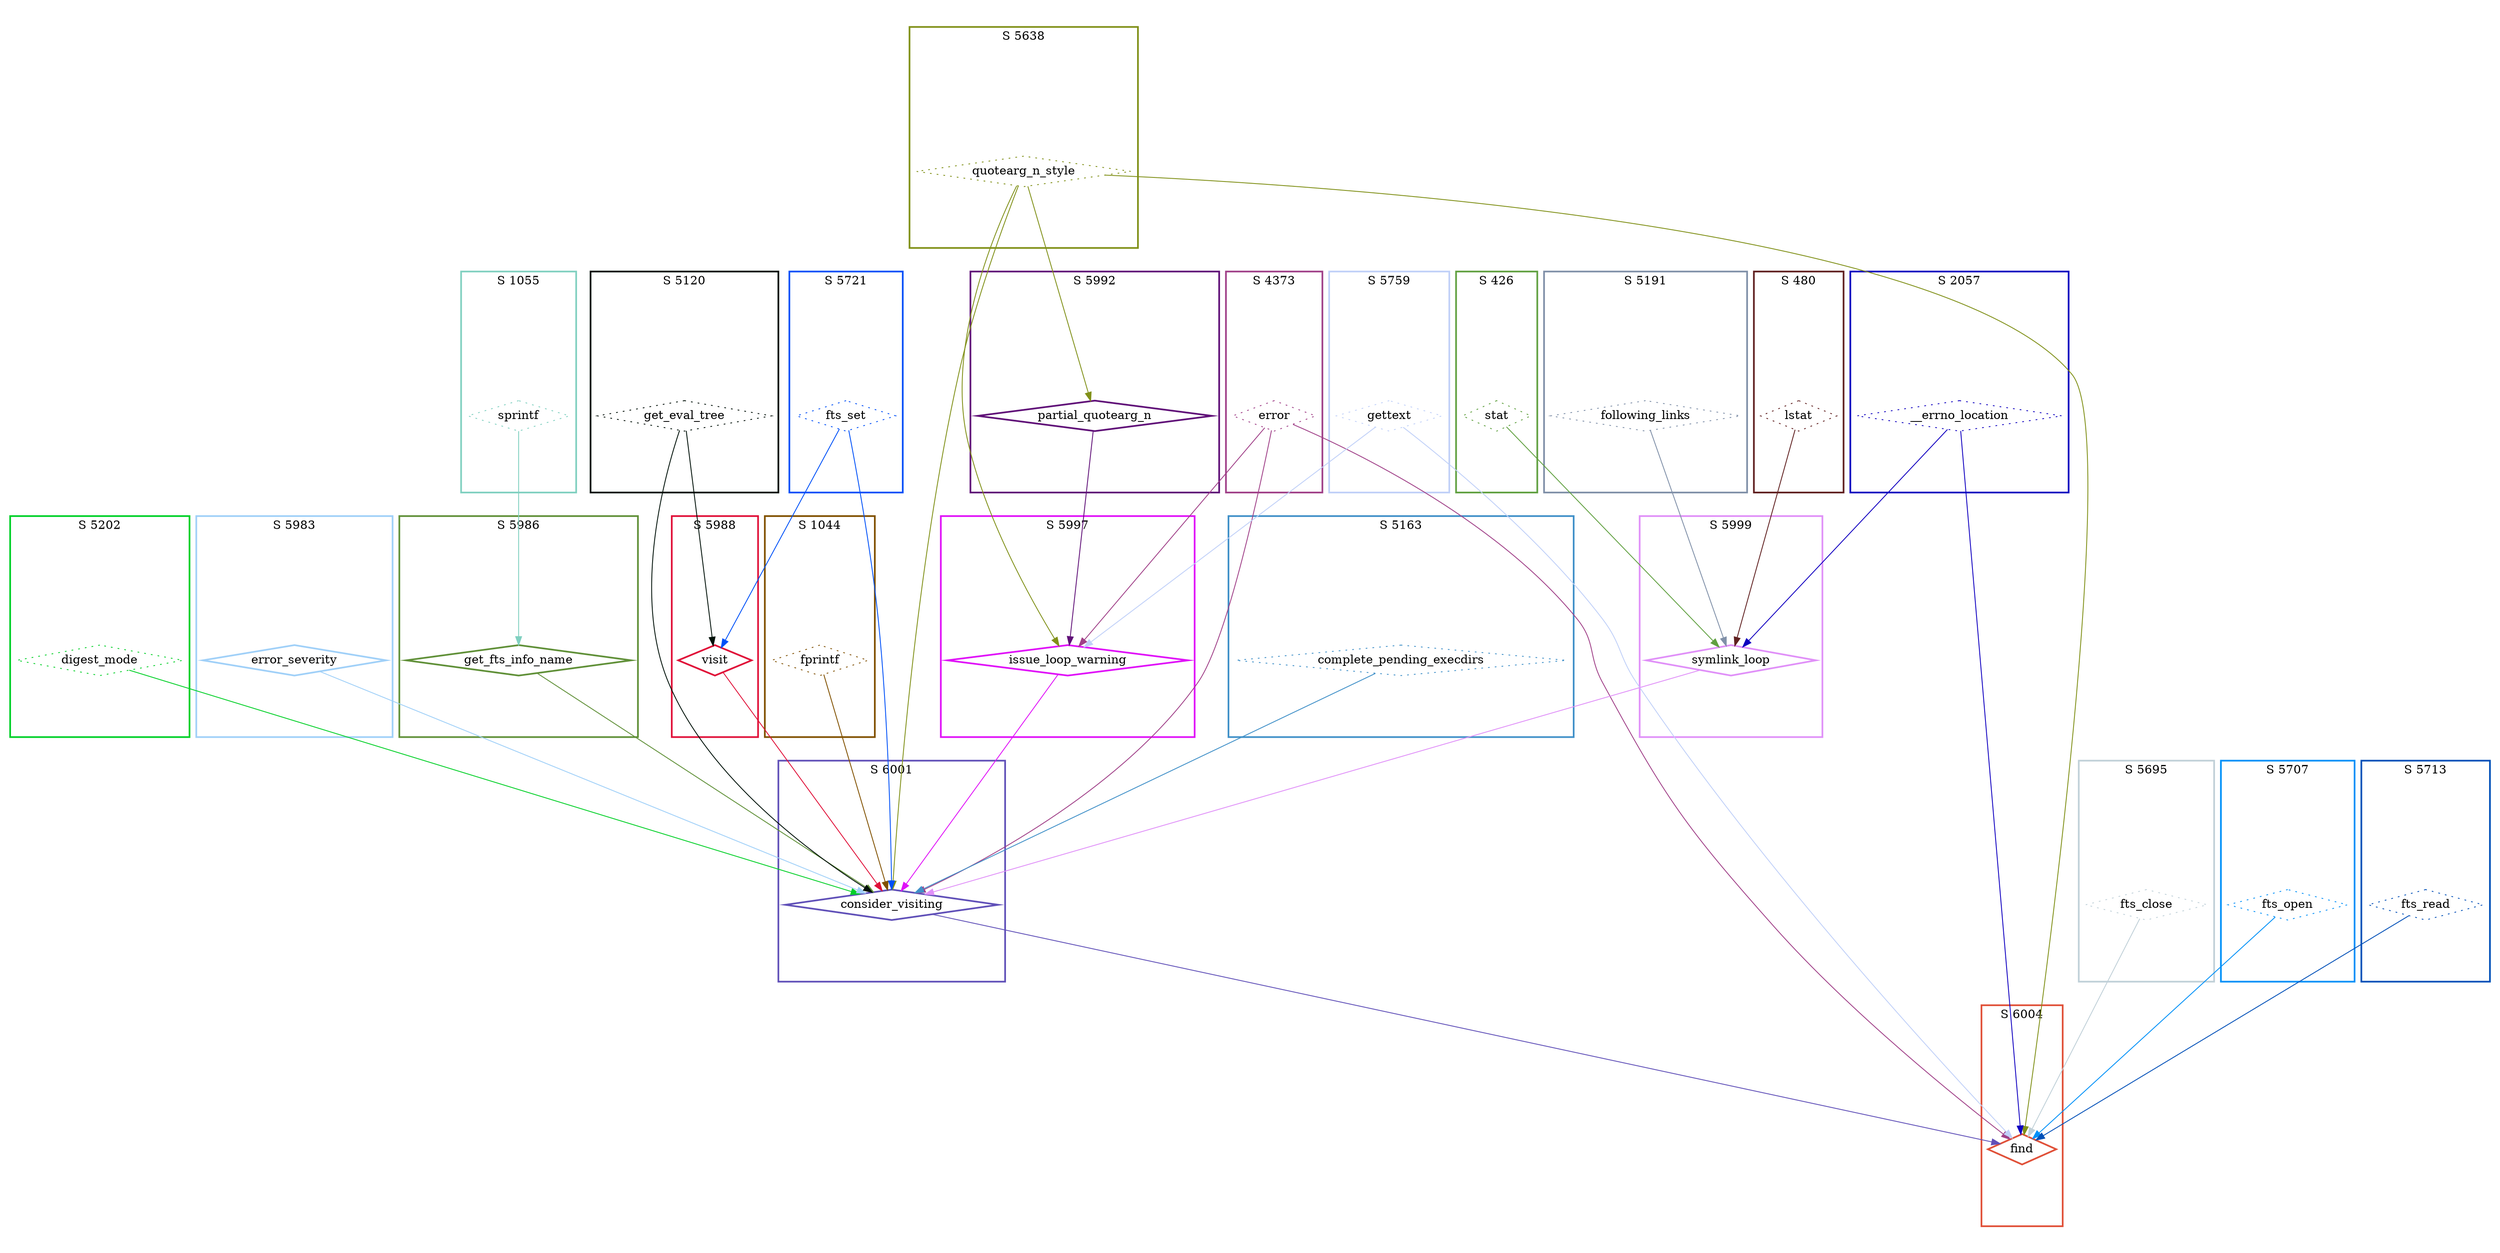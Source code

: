 digraph G {
  ratio=0.500000;
  "UV error (4373)" [shape=diamond, label="error", color="#A04088",
                     style=dotted];
  "UV quotearg_n_style (5638)" [shape=diamond, label="quotearg_n_style",
                                color="#809018", style=dotted];
  "UV __errno_location (2057)" [shape=diamond, label="__errno_location",
                                color="#1000C0", style=dotted];
  "UV complete_pending_execdirs (5163)" [shape=diamond,
                                         label="complete_pending_execdirs",
                                         color="#4090C8", style=dotted];
  "UV gettext (5759)" [shape=diamond, label="gettext", color="#C0D0F8",
                       style=dotted];
  "UV stat (426)" [shape=diamond, label="stat", color="#60A040", style=dotted];
  "UV following_links (5191)" [shape=diamond, label="following_links",
                               color="#8090A8", style=dotted];
  "UV digest_mode (5202)" [shape=diamond, label="digest_mode",
                           color="#00D028", style=dotted];
  "UV error_severity (5983)" [shape=diamond, label="error_severity",
                              color="#A0D0F8", style=bold];
  "UV get_fts_info_name (5986)" [shape=diamond, label="get_fts_info_name",
                                 color="#609038", style=bold];
  "UV fts_close (5695)" [shape=diamond, label="fts_close", color="#C0D0D8",
                         style=dotted];
  "UV visit (5988)" [shape=diamond, label="visit", color="#E01038",
                     style=bold];
  "UV fprintf (1044)" [shape=diamond, label="fprintf", color="#805000",
                       style=dotted];
  "UV partial_quotearg_n (5992)" [shape=diamond, label="partial_quotearg_n",
                                  color="#601078", style=bold];
  "UV get_eval_tree (5120)" [shape=diamond, label="get_eval_tree",
                             color="#001008", style=dotted];
  "UV issue_loop_warning (5997)" [shape=diamond, label="issue_loop_warning",
                                  color="#E010F8", style=bold];
  "UV fts_open (5707)" [shape=diamond, label="fts_open", color="#0090F8",
                        style=dotted];
  "UV symlink_loop (5999)" [shape=diamond, label="symlink_loop",
                            color="#E090F8", style=bold];
  "UV consider_visiting (6001)" [shape=diamond, label="consider_visiting",
                                 color="#6050B8", style=bold];
  "UV sprintf (1055)" [shape=diamond, label="sprintf", color="#80D0C0",
                       style=dotted];
  "UV find (6004)" [shape=diamond, label="find", color="#E05038", style=bold];
  "UV fts_read (5713)" [shape=diamond, label="fts_read", color="#0050B8",
                        style=dotted];
  "UV lstat (480)" [shape=diamond, label="lstat", color="#602020",
                    style=dotted];
  "UV fts_set (5721)" [shape=diamond, label="fts_set", color="#0050F8",
                       style=dotted];
  
  subgraph cluster_5638 { label="S 5638";
    color="#809018";
    style=bold;
    "UV quotearg_n_style (5638)"; };
  subgraph cluster_5163 { label="S 5163";
    color="#4090C8";
    style=bold;
    "UV complete_pending_execdirs (5163)"; };
  subgraph cluster_5713 { label="S 5713";
    color="#0050B8";
    style=bold;
    "UV fts_read (5713)"; };
  subgraph cluster_5707 { label="S 5707";
    color="#0090F8";
    style=bold;
    "UV fts_open (5707)"; };
  subgraph cluster_5983 { label="S 5983";
    color="#A0D0F8";
    style=bold;
    "UV error_severity (5983)"; };
  subgraph cluster_4373 { label="S 4373";
    color="#A04088";
    style=bold;
    "UV error (4373)"; };
  subgraph cluster_2057 { label="S 2057";
    color="#1000C0";
    style=bold;
    "UV __errno_location (2057)"; };
  subgraph cluster_5721 { label="S 5721";
    color="#0050F8";
    style=bold;
    "UV fts_set (5721)"; };
  subgraph cluster_426 { label="S 426";
    color="#60A040";
    style=bold;
    "UV stat (426)"; };
  subgraph cluster_5992 { label="S 5992";
    color="#601078";
    style=bold;
    "UV partial_quotearg_n (5992)"; };
  subgraph cluster_5986 { label="S 5986";
    color="#609038";
    style=bold;
    "UV get_fts_info_name (5986)"; };
  subgraph cluster_5695 { label="S 5695";
    color="#C0D0D8";
    style=bold;
    "UV fts_close (5695)"; };
  subgraph cluster_480 { label="S 480";
    color="#602020";
    style=bold;
    "UV lstat (480)"; };
  subgraph cluster_5202 { label="S 5202";
    color="#00D028";
    style=bold;
    "UV digest_mode (5202)"; };
  subgraph cluster_1044 { label="S 1044";
    color="#805000";
    style=bold;
    "UV fprintf (1044)"; };
  subgraph cluster_5988 { label="S 5988";
    color="#E01038";
    style=bold;
    "UV visit (5988)"; };
  subgraph cluster_6001 { label="S 6001";
    color="#6050B8";
    style=bold;
    "UV consider_visiting (6001)"; };
  subgraph cluster_5759 { label="S 5759";
    color="#C0D0F8";
    style=bold;
    "UV gettext (5759)"; };
  subgraph cluster_5997 { label="S 5997";
    color="#E010F8";
    style=bold;
    "UV issue_loop_warning (5997)"; };
  subgraph cluster_6004 { label="S 6004";
    color="#E05038";
    style=bold;
    "UV find (6004)"; };
  subgraph cluster_5191 { label="S 5191";
    color="#8090A8";
    style=bold;
    "UV following_links (5191)"; };
  subgraph cluster_1055 { label="S 1055";
    color="#80D0C0";
    style=bold;
    "UV sprintf (1055)"; };
  subgraph cluster_5999 { label="S 5999";
    color="#E090F8";
    style=bold;
    "UV symlink_loop (5999)"; };
  subgraph cluster_5120 { label="S 5120";
    color="#001008";
    style=bold;
    "UV get_eval_tree (5120)"; };
  
  "UV error (4373)" -> "UV issue_loop_warning (5997)" [color="#A04088"];
  "UV error (4373)" -> "UV consider_visiting (6001)" [color="#A04088"];
  "UV error (4373)" -> "UV find (6004)" [color="#A04088"];
  "UV quotearg_n_style (5638)" -> "UV partial_quotearg_n (5992)" [color="#809018"];
  "UV quotearg_n_style (5638)" -> "UV issue_loop_warning (5997)" [color="#809018"];
  "UV quotearg_n_style (5638)" -> "UV consider_visiting (6001)" [color="#809018"];
  "UV quotearg_n_style (5638)" -> "UV find (6004)" [color="#809018"];
  "UV __errno_location (2057)" -> "UV symlink_loop (5999)" [color="#1000C0"];
  "UV __errno_location (2057)" -> "UV find (6004)" [color="#1000C0"];
  "UV complete_pending_execdirs (5163)" -> "UV consider_visiting (6001)" [
  color="#4090C8"];
  "UV gettext (5759)" -> "UV issue_loop_warning (5997)" [color="#C0D0F8"];
  "UV gettext (5759)" -> "UV find (6004)" [color="#C0D0F8"];
  "UV stat (426)" -> "UV symlink_loop (5999)" [color="#60A040"];
  "UV following_links (5191)" -> "UV symlink_loop (5999)" [color="#8090A8"];
  "UV digest_mode (5202)" -> "UV consider_visiting (6001)" [color="#00D028"];
  "UV error_severity (5983)" -> "UV consider_visiting (6001)" [color="#A0D0F8"];
  "UV get_fts_info_name (5986)" -> "UV consider_visiting (6001)" [color="#609038"];
  "UV fts_close (5695)" -> "UV find (6004)" [color="#C0D0D8"];
  "UV visit (5988)" -> "UV consider_visiting (6001)" [color="#E01038"];
  "UV fprintf (1044)" -> "UV consider_visiting (6001)" [color="#805000"];
  "UV partial_quotearg_n (5992)" -> "UV issue_loop_warning (5997)" [color="#601078"];
  "UV get_eval_tree (5120)" -> "UV visit (5988)" [color="#001008"];
  "UV get_eval_tree (5120)" -> "UV consider_visiting (6001)" [color="#001008"];
  "UV issue_loop_warning (5997)" -> "UV consider_visiting (6001)" [color="#E010F8"];
  "UV fts_open (5707)" -> "UV find (6004)" [color="#0090F8"];
  "UV symlink_loop (5999)" -> "UV consider_visiting (6001)" [color="#E090F8"];
  "UV consider_visiting (6001)" -> "UV find (6004)" [color="#6050B8"];
  "UV sprintf (1055)" -> "UV get_fts_info_name (5986)" [color="#80D0C0"];
  "UV fts_read (5713)" -> "UV find (6004)" [color="#0050B8"];
  "UV lstat (480)" -> "UV symlink_loop (5999)" [color="#602020"];
  "UV fts_set (5721)" -> "UV visit (5988)" [color="#0050F8"];
  "UV fts_set (5721)" -> "UV consider_visiting (6001)" [color="#0050F8"];
  
  }
